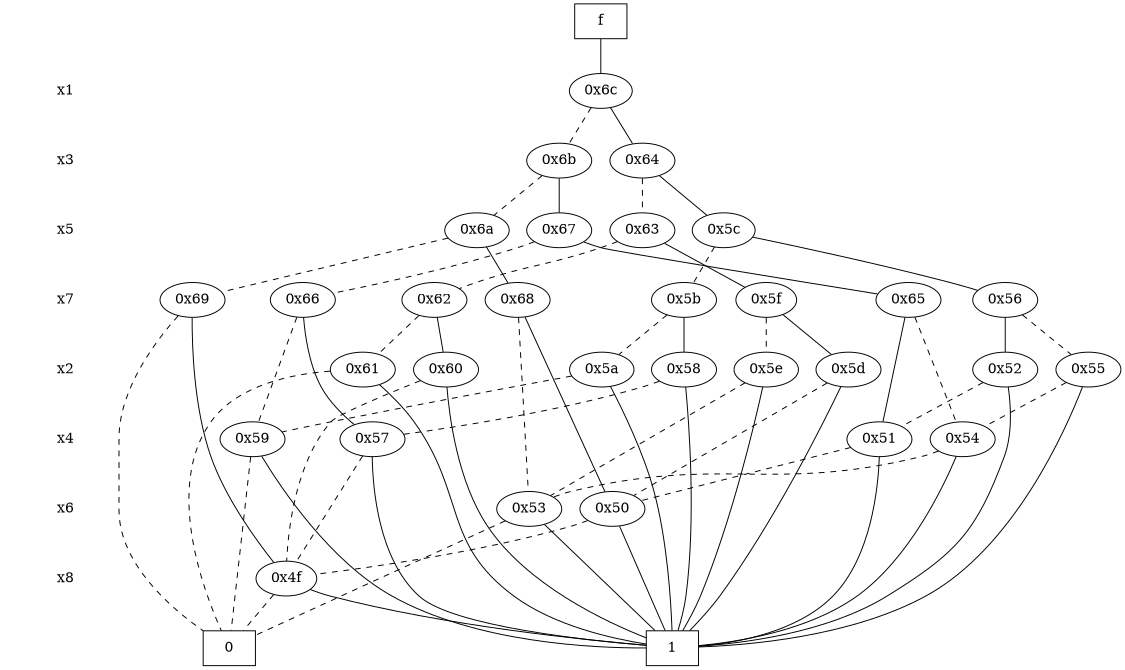 digraph "DD" {
size = "7.5,10"
center = true;
edge [dir = none];
{ node [shape = plaintext];
  edge [style = invis];
  "CONST NODES" [style = invis];
" x1 " -> " x3 " -> " x5 " -> " x7 " -> " x2 " -> " x4 " -> " x6 " -> " x8 " -> "CONST NODES"; 
}
{ rank = same; node [shape = box]; edge [style = invis];
"f"; }
{ rank = same; " x1 ";
"0x6c";
}
{ rank = same; " x3 ";
"0x6b";
"0x64";
}
{ rank = same; " x5 ";
"0x67";
"0x5c";
"0x6a";
"0x63";
}
{ rank = same; " x7 ";
"0x69";
"0x56";
"0x5b";
"0x62";
"0x65";
"0x66";
"0x5f";
"0x68";
}
{ rank = same; " x2 ";
"0x58";
"0x5a";
"0x61";
"0x60";
"0x5d";
"0x52";
"0x5e";
"0x55";
}
{ rank = same; " x4 ";
"0x59";
"0x57";
"0x51";
"0x54";
}
{ rank = same; " x6 ";
"0x53";
"0x50";
}
{ rank = same; " x8 ";
"0x4f";
}
{ rank = same; "CONST NODES";
{ node [shape = box]; "0x25";
"0x24";
}
}
"f" -> "0x6c" [style = solid];
"0x6c" -> "0x64";
"0x6c" -> "0x6b" [style = dashed];
"0x6b" -> "0x67";
"0x6b" -> "0x6a" [style = dashed];
"0x64" -> "0x5c";
"0x64" -> "0x63" [style = dashed];
"0x67" -> "0x65";
"0x67" -> "0x66" [style = dashed];
"0x5c" -> "0x56";
"0x5c" -> "0x5b" [style = dashed];
"0x6a" -> "0x68";
"0x6a" -> "0x69" [style = dashed];
"0x63" -> "0x5f";
"0x63" -> "0x62" [style = dashed];
"0x69" -> "0x4f";
"0x69" -> "0x25" [style = dashed];
"0x56" -> "0x52";
"0x56" -> "0x55" [style = dashed];
"0x5b" -> "0x58";
"0x5b" -> "0x5a" [style = dashed];
"0x62" -> "0x60";
"0x62" -> "0x61" [style = dashed];
"0x65" -> "0x51";
"0x65" -> "0x54" [style = dashed];
"0x66" -> "0x57";
"0x66" -> "0x59" [style = dashed];
"0x5f" -> "0x5d";
"0x5f" -> "0x5e" [style = dashed];
"0x68" -> "0x50";
"0x68" -> "0x53" [style = dashed];
"0x58" -> "0x24";
"0x58" -> "0x57" [style = dashed];
"0x5a" -> "0x24";
"0x5a" -> "0x59" [style = dashed];
"0x61" -> "0x24";
"0x61" -> "0x25" [style = dashed];
"0x60" -> "0x24";
"0x60" -> "0x4f" [style = dashed];
"0x5d" -> "0x24";
"0x5d" -> "0x50" [style = dashed];
"0x52" -> "0x24";
"0x52" -> "0x51" [style = dashed];
"0x5e" -> "0x24";
"0x5e" -> "0x53" [style = dashed];
"0x55" -> "0x24";
"0x55" -> "0x54" [style = dashed];
"0x59" -> "0x24";
"0x59" -> "0x25" [style = dashed];
"0x57" -> "0x24";
"0x57" -> "0x4f" [style = dashed];
"0x51" -> "0x24";
"0x51" -> "0x50" [style = dashed];
"0x54" -> "0x24";
"0x54" -> "0x53" [style = dashed];
"0x53" -> "0x24";
"0x53" -> "0x25" [style = dashed];
"0x50" -> "0x24";
"0x50" -> "0x4f" [style = dashed];
"0x4f" -> "0x24";
"0x4f" -> "0x25" [style = dashed];
"0x25" [label = "0"];
"0x24" [label = "1"];
}
